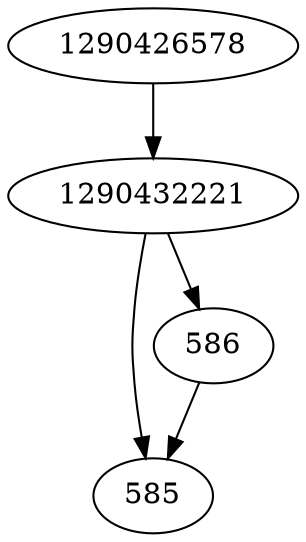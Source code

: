 strict digraph  {
1290432221;
585;
1290426578;
586;
1290432221 -> 585;
1290432221 -> 586;
1290426578 -> 1290432221;
586 -> 585;
}

